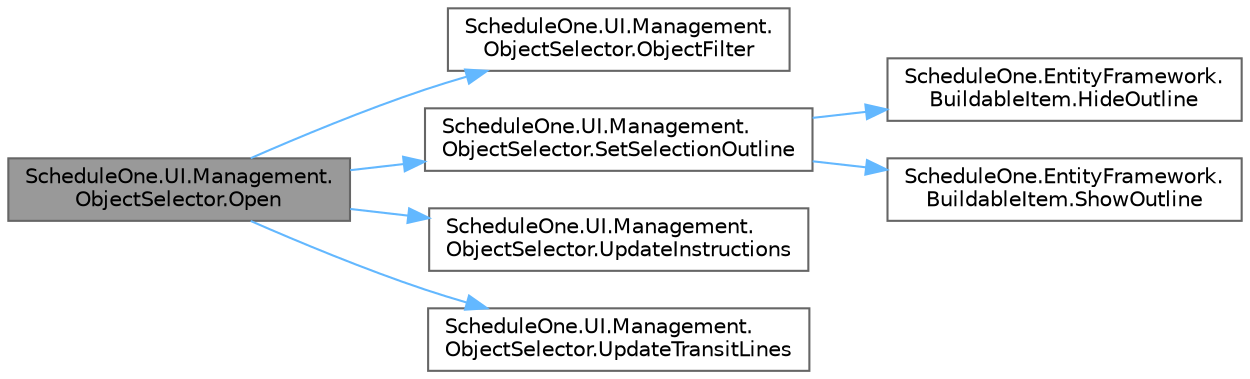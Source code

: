 digraph "ScheduleOne.UI.Management.ObjectSelector.Open"
{
 // LATEX_PDF_SIZE
  bgcolor="transparent";
  edge [fontname=Helvetica,fontsize=10,labelfontname=Helvetica,labelfontsize=10];
  node [fontname=Helvetica,fontsize=10,shape=box,height=0.2,width=0.4];
  rankdir="LR";
  Node1 [id="Node000001",label="ScheduleOne.UI.Management.\lObjectSelector.Open",height=0.2,width=0.4,color="gray40", fillcolor="grey60", style="filled", fontcolor="black",tooltip=" "];
  Node1 -> Node2 [id="edge1_Node000001_Node000002",color="steelblue1",style="solid",tooltip=" "];
  Node2 [id="Node000002",label="ScheduleOne.UI.Management.\lObjectSelector.ObjectFilter",height=0.2,width=0.4,color="grey40", fillcolor="white", style="filled",URL="$class_schedule_one_1_1_u_i_1_1_management_1_1_object_selector.html#a571d493049ed994efced1d720fd6bd38",tooltip=" "];
  Node1 -> Node3 [id="edge2_Node000001_Node000003",color="steelblue1",style="solid",tooltip=" "];
  Node3 [id="Node000003",label="ScheduleOne.UI.Management.\lObjectSelector.SetSelectionOutline",height=0.2,width=0.4,color="grey40", fillcolor="white", style="filled",URL="$class_schedule_one_1_1_u_i_1_1_management_1_1_object_selector.html#a53996492ab01722311a5e273c450170e",tooltip=" "];
  Node3 -> Node4 [id="edge3_Node000003_Node000004",color="steelblue1",style="solid",tooltip=" "];
  Node4 [id="Node000004",label="ScheduleOne.EntityFramework.\lBuildableItem.HideOutline",height=0.2,width=0.4,color="grey40", fillcolor="white", style="filled",URL="$class_schedule_one_1_1_entity_framework_1_1_buildable_item.html#a2a340864b7f28545a702ea8bd1f7731d",tooltip=" "];
  Node3 -> Node5 [id="edge4_Node000003_Node000005",color="steelblue1",style="solid",tooltip=" "];
  Node5 [id="Node000005",label="ScheduleOne.EntityFramework.\lBuildableItem.ShowOutline",height=0.2,width=0.4,color="grey40", fillcolor="white", style="filled",URL="$class_schedule_one_1_1_entity_framework_1_1_buildable_item.html#ad6ad306933adb8942a09b654d4f28af1",tooltip=" "];
  Node1 -> Node6 [id="edge5_Node000001_Node000006",color="steelblue1",style="solid",tooltip=" "];
  Node6 [id="Node000006",label="ScheduleOne.UI.Management.\lObjectSelector.UpdateInstructions",height=0.2,width=0.4,color="grey40", fillcolor="white", style="filled",URL="$class_schedule_one_1_1_u_i_1_1_management_1_1_object_selector.html#a61986dc8d8bad18d4f8b4686c3adcafc",tooltip=" "];
  Node1 -> Node7 [id="edge6_Node000001_Node000007",color="steelblue1",style="solid",tooltip=" "];
  Node7 [id="Node000007",label="ScheduleOne.UI.Management.\lObjectSelector.UpdateTransitLines",height=0.2,width=0.4,color="grey40", fillcolor="white", style="filled",URL="$class_schedule_one_1_1_u_i_1_1_management_1_1_object_selector.html#a26db7578286cd7fb54c5534c1661ab78",tooltip=" "];
}
